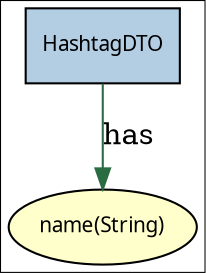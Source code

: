 digraph G {
    node[shape=rectangle, fontname=Tahoma, fontsize=10, style="filled",
        gradientangle="270", fillcolor="bisque", colorscheme="pastel19"]
  	colorscheme="pastel19"
    cluster=true;

		HashtagDTO [fillcolor="2"]
		

		
	    name [label="name(String)" fillcolor="6" shape=ellipse ]
	    
            HashtagDTO -> name [color="#2A6C41" label="has"]
	    
	
}

